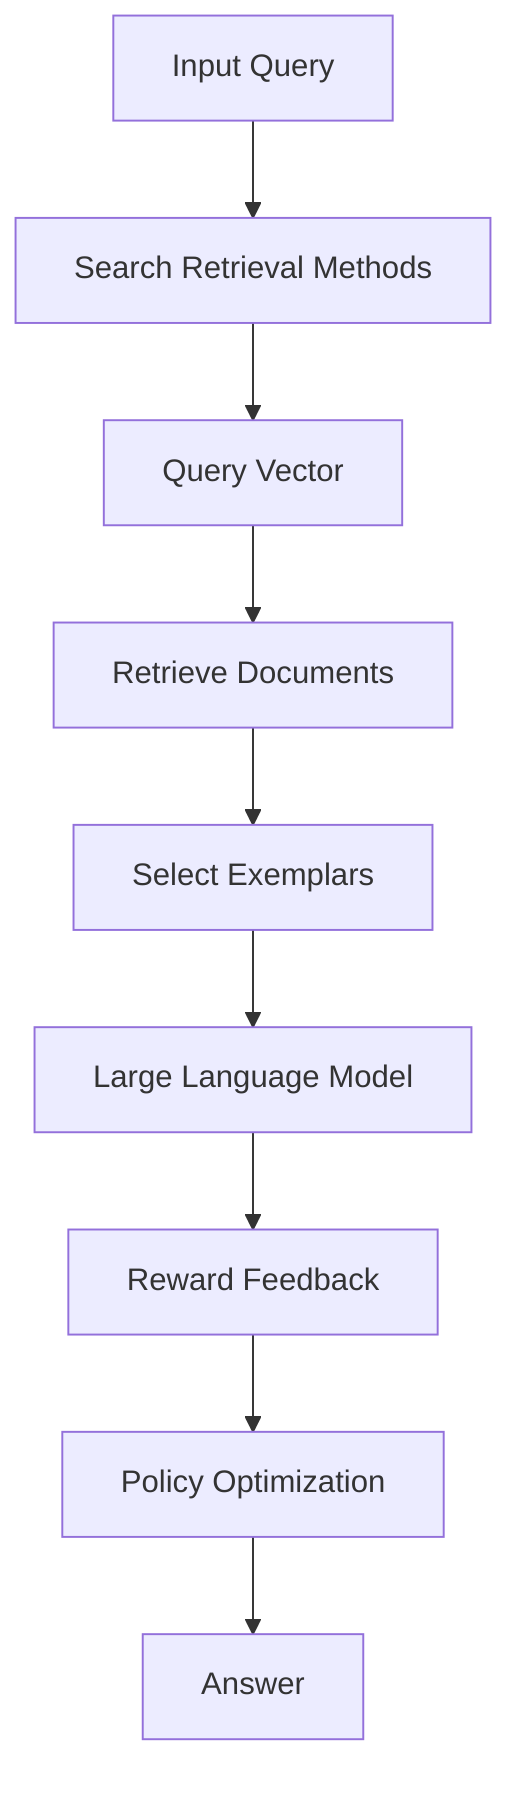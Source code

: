 flowchart TD
    A[Input Query] --> B[Search Retrieval Methods]
    B --> C[Query Vector]
    C --> D[Retrieve Documents]
    D --> E[Select Exemplars]
    E --> F[Large Language Model]
    F --> G[Reward Feedback]
    G --> H[Policy Optimization]
    H --> I[Answer]